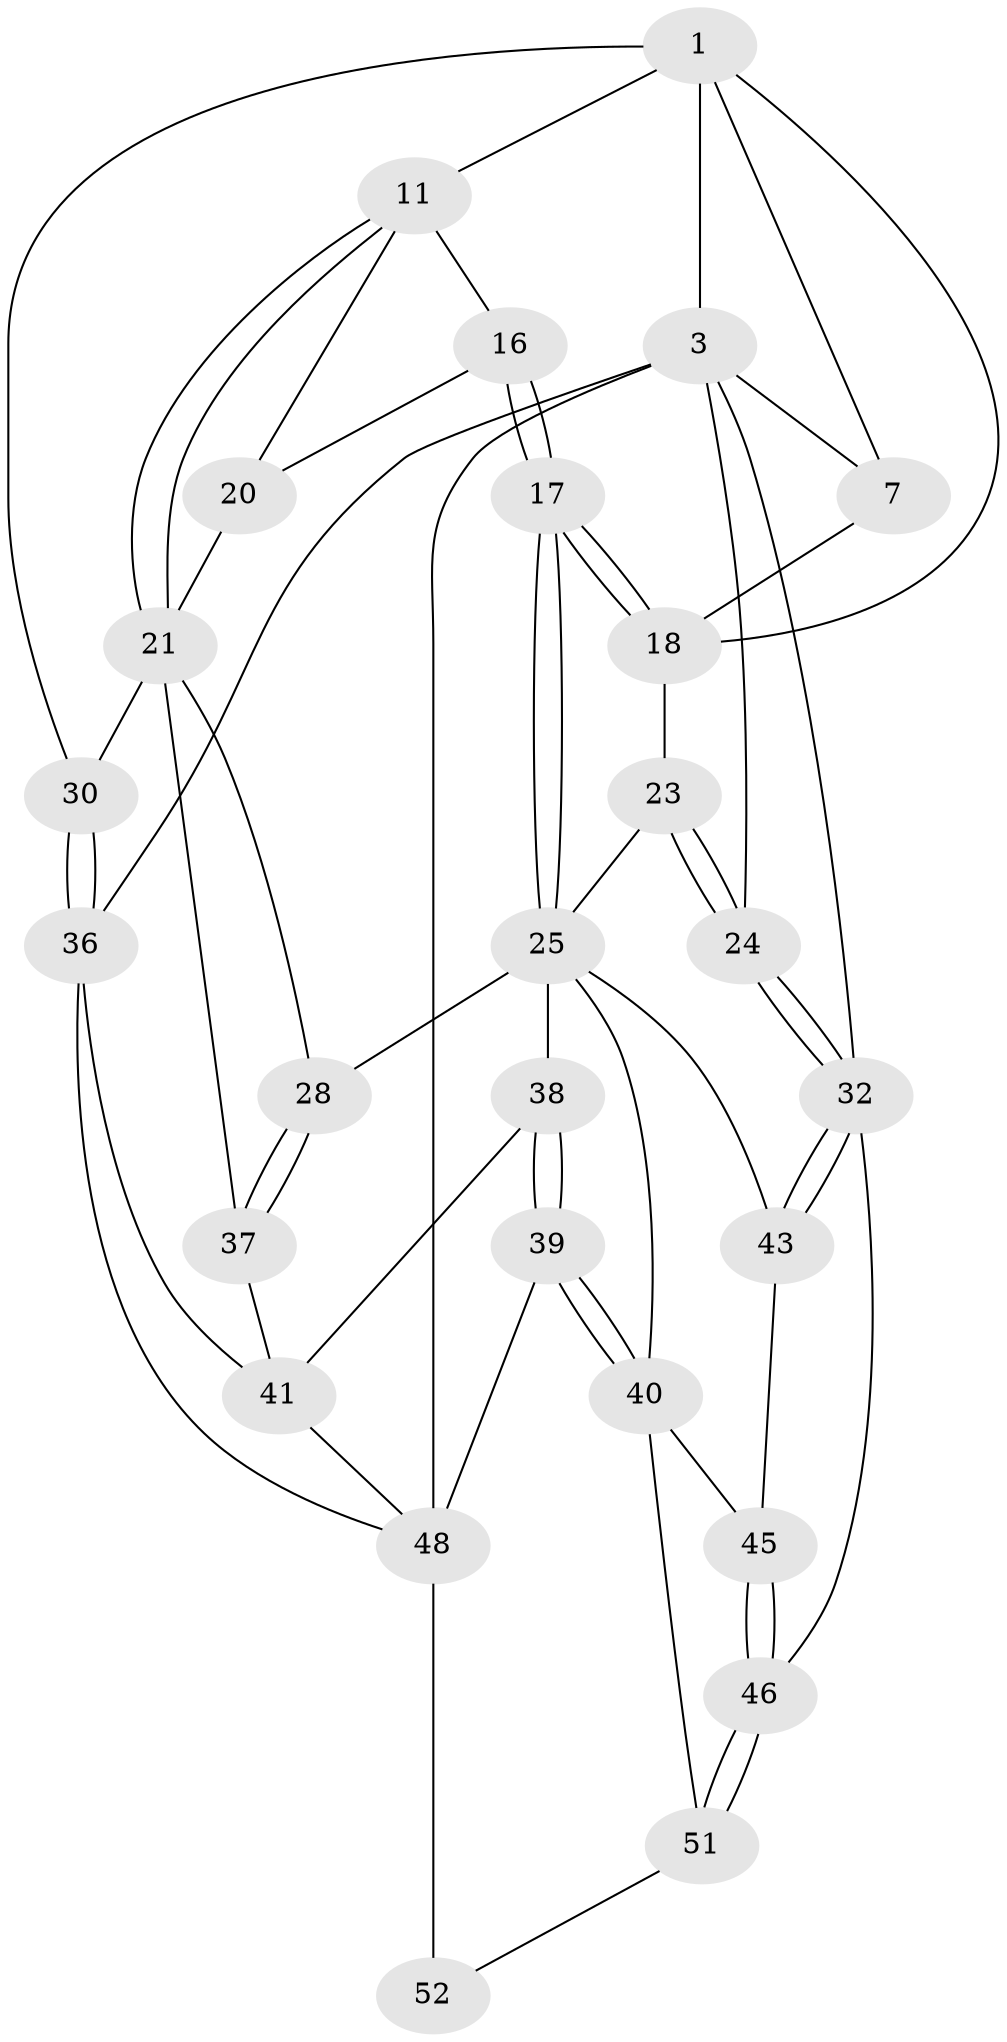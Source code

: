 // original degree distribution, {3: 0.037037037037037035, 5: 0.37037037037037035, 6: 0.2777777777777778, 4: 0.3148148148148148}
// Generated by graph-tools (version 1.1) at 2025/16/03/09/25 04:16:52]
// undirected, 27 vertices, 62 edges
graph export_dot {
graph [start="1"]
  node [color=gray90,style=filled];
  1 [pos="+0.47899800389984054+0",super="+5+2"];
  3 [pos="+0+0",super="+34+9+4"];
  7 [pos="+0.19534714384135188+0.14909647807432777",super="+14+8"];
  11 [pos="+0.8277770962074869+0.20017445487646734",super="+12"];
  16 [pos="+0.4834408969872832+0.30974866649713856"];
  17 [pos="+0.44011497471053945+0.3915245831269567"];
  18 [pos="+0.2560581113788146+0.25858058796181765",super="+19"];
  20 [pos="+0.6176910521868839+0.3024885001226751"];
  21 [pos="+0.7549614422858212+0.40493933915001823",super="+22+31"];
  23 [pos="+0.1330213080018567+0.42314200377771516"];
  24 [pos="+0+0.3973532370541255"];
  25 [pos="+0.4468188748479661+0.43571912951451053",super="+29+26"];
  28 [pos="+0.6335490017116508+0.47436213349861506"];
  30 [pos="+1+0.613721678044102"];
  32 [pos="+0+0.673725687901298",super="+33"];
  36 [pos="+1+0.724814145401345",super="+47"];
  37 [pos="+0.7363385281528757+0.6135095400371076"];
  38 [pos="+0.5838822394182633+0.6874654440338582"];
  39 [pos="+0.46515388038026423+0.7398953985183105"];
  40 [pos="+0.3743162557061501+0.6508803518047293",super="+44"];
  41 [pos="+0.6757378534019008+0.6955041878890067",super="+42"];
  43 [pos="+0.14557949575863888+0.5653304525116413"];
  45 [pos="+0.14663394439422284+0.5924982171916502"];
  46 [pos="+0+0.8513557244632741"];
  48 [pos="+0.6854227593159655+0.9339363811812021",super="+49"];
  51 [pos="+0.175235572940266+0.7866812861601067"];
  52 [pos="+0.30107007801144436+0.9231926099686426"];
  1 -- 18;
  1 -- 7;
  1 -- 3 [weight=2];
  1 -- 11 [weight=2];
  1 -- 30;
  3 -- 36;
  3 -- 24;
  3 -- 48 [weight=2];
  3 -- 7 [weight=3];
  3 -- 32;
  7 -- 18;
  11 -- 21;
  11 -- 21;
  11 -- 16;
  11 -- 20;
  16 -- 17;
  16 -- 17;
  16 -- 20;
  17 -- 18;
  17 -- 18;
  17 -- 25;
  17 -- 25;
  18 -- 23;
  20 -- 21;
  21 -- 28;
  21 -- 37;
  21 -- 30;
  23 -- 24;
  23 -- 24;
  23 -- 25;
  24 -- 32;
  24 -- 32;
  25 -- 28;
  25 -- 38;
  25 -- 40;
  25 -- 43;
  28 -- 37;
  28 -- 37;
  30 -- 36;
  30 -- 36;
  32 -- 43;
  32 -- 43;
  32 -- 46;
  36 -- 48;
  36 -- 41;
  37 -- 41;
  38 -- 39;
  38 -- 39;
  38 -- 41;
  39 -- 40;
  39 -- 40;
  39 -- 48;
  40 -- 51;
  40 -- 45;
  41 -- 48;
  43 -- 45;
  45 -- 46;
  45 -- 46;
  46 -- 51;
  46 -- 51;
  48 -- 52 [weight=2];
  51 -- 52;
}

